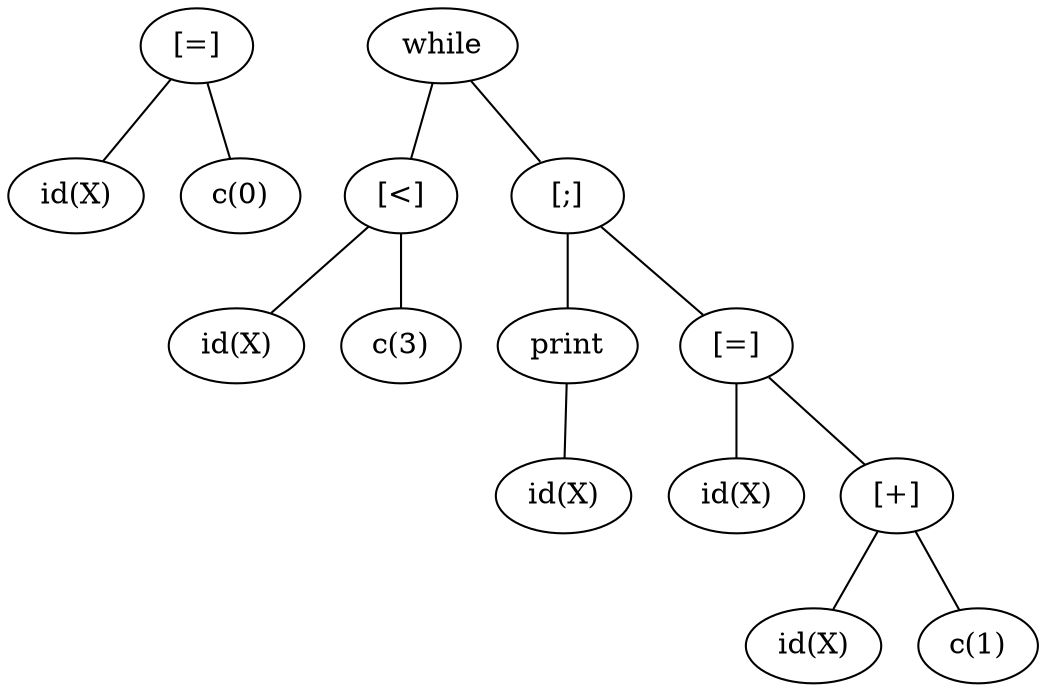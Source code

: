 graph tree{
	2 -- 3

	2 -- 4

	25 -- 26

	26 -- 8

	26 -- 9

	25 -- 27

	27 -- 23

	23 -- 12

	27 -- 24

	24 -- 20

	24 -- 21

	21 -- 16

	21 -- 17

	2 [label="[=]"]

	3 [label="id(X)"]

	2 [label="[=]"]

	4 [label="c(0)"]

	25 [label="while"]

	26 [label="[<]"]

	8 [label="id(X)"]

	26 [label="[<]"]

	9 [label="c(3)"]

	25 [label="while"]

	27 [label="[;]"]

	23 [label="print"]

	12 [label="id(X)"]

	27 [label="[;]"]

	24 [label="[=]"]

	20 [label="id(X)"]

	24 [label="[=]"]

	21 [label="[+]"]

	16 [label="id(X)"]

	21 [label="[+]"]

	17 [label="c(1)"]

}
